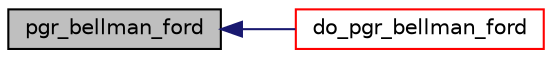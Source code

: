 digraph "pgr_bellman_ford"
{
  edge [fontname="Helvetica",fontsize="10",labelfontname="Helvetica",labelfontsize="10"];
  node [fontname="Helvetica",fontsize="10",shape=record];
  rankdir="LR";
  Node21 [label="pgr_bellman_ford",height=0.2,width=0.4,color="black", fillcolor="grey75", style="filled", fontcolor="black"];
  Node21 -> Node22 [dir="back",color="midnightblue",fontsize="10",style="solid",fontname="Helvetica"];
  Node22 [label="do_pgr_bellman_ford",height=0.2,width=0.4,color="red", fillcolor="white", style="filled",URL="$bellman__ford__driver_8h.html#a5eb504d4fc7f6f04ff82b652a8eed767"];
}
